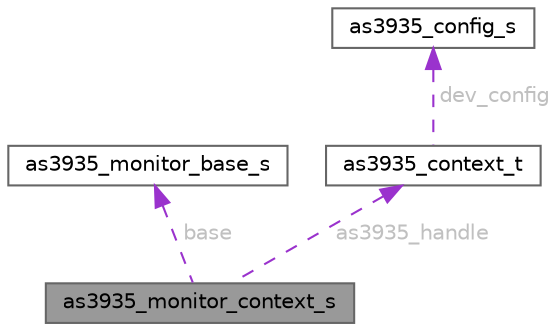 digraph "as3935_monitor_context_s"
{
 // LATEX_PDF_SIZE
  bgcolor="transparent";
  edge [fontname=Helvetica,fontsize=10,labelfontname=Helvetica,labelfontsize=10];
  node [fontname=Helvetica,fontsize=10,shape=box,height=0.2,width=0.4];
  Node1 [id="Node000001",label="as3935_monitor_context_s",height=0.2,width=0.4,color="gray40", fillcolor="grey60", style="filled", fontcolor="black",tooltip="esp AS3935 device state machine structure."];
  Node2 -> Node1 [id="edge1_Node000001_Node000002",dir="back",color="darkorchid3",style="dashed",tooltip=" ",label=" base",fontcolor="grey" ];
  Node2 [id="Node000002",label="as3935_monitor_base_s",height=0.2,width=0.4,color="gray40", fillcolor="white", style="filled",URL="$structas3935__monitor__base__s.html",tooltip="AS3935 device event object structure."];
  Node3 -> Node1 [id="edge2_Node000001_Node000003",dir="back",color="darkorchid3",style="dashed",tooltip=" ",label=" as3935_handle",fontcolor="grey" ];
  Node3 [id="Node000003",label="as3935_context_t",height=0.2,width=0.4,color="gray40", fillcolor="white", style="filled",URL="$structas3935__context__t.html",tooltip="I2C AS3935 device handle structure."];
  Node4 -> Node3 [id="edge3_Node000003_Node000004",dir="back",color="darkorchid3",style="dashed",tooltip=" ",label=" dev_config",fontcolor="grey" ];
  Node4 [id="Node000004",label="as3935_config_s",height=0.2,width=0.4,color="gray40", fillcolor="white", style="filled",URL="$structas3935__config__s.html",tooltip="I2C AS3935 device configuration structure."];
}
